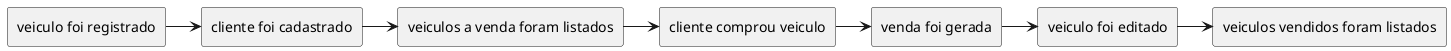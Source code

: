 @startuml

skinparam componentStyle rectangle

component "cliente foi cadastrado" as cfc
component "veiculo foi registrado" as vfc
component "veiculos a venda foram listados" as vavfl
component "cliente comprou veiculo" as ccv
component "venda foi gerada" as vfg
component "veiculo foi editado" as vfe
component "veiculos vendidos foram listados" as vvfl

vfc -> cfc
cfc -> vavfl
vavfl -> ccv
ccv -> vfg
vfg -> vfe
vfe -> vvfl

@enduml